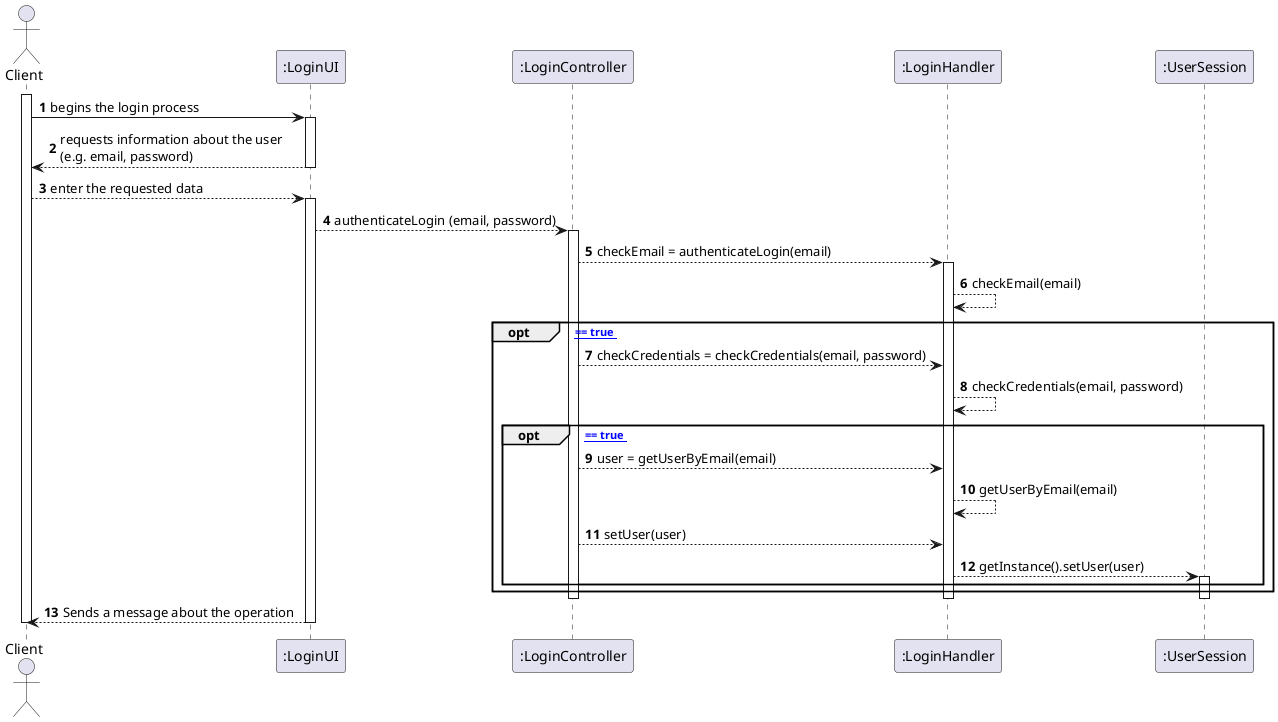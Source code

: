 @startuml
autonumber

actor "Client" as ADM
participant ":LoginUI" as UI
participant ":LoginController" as CTRL
participant ":LoginHandler" as USH
participant ":UserSession" as USS



activate ADM
ADM -> UI : begins the login process
activate UI

UI --> ADM : requests information about the user \n(e.g. email, password)
deactivate UI

ADM--> UI : enter the requested data
activate UI
UI --> CTRL : authenticateLogin (email, password)
activate CTRL


CTRL --> USH : checkEmail = authenticateLogin(email)
activate USH

USH --> USH : checkEmail(email)
OPT [ CheckEmail == true ]
CTRL --> USH : checkCredentials = checkCredentials(email, password)
USH --> USH : checkCredentials(email, password)
OPT [ checkCredentials == true ]
CTRL --> USH : user = getUserByEmail(email)
USH --> USH : getUserByEmail(email)
CTRL --> USH : setUser(user)
USH --> USS :  getInstance().setUser(user)
activate USS
end OPT
end OPT
deactivate USS
deactivate CTRL
deactivate USH




UI --> ADM : Sends a message about the operation
deactivate UI

deactivate ADM
@enduml
